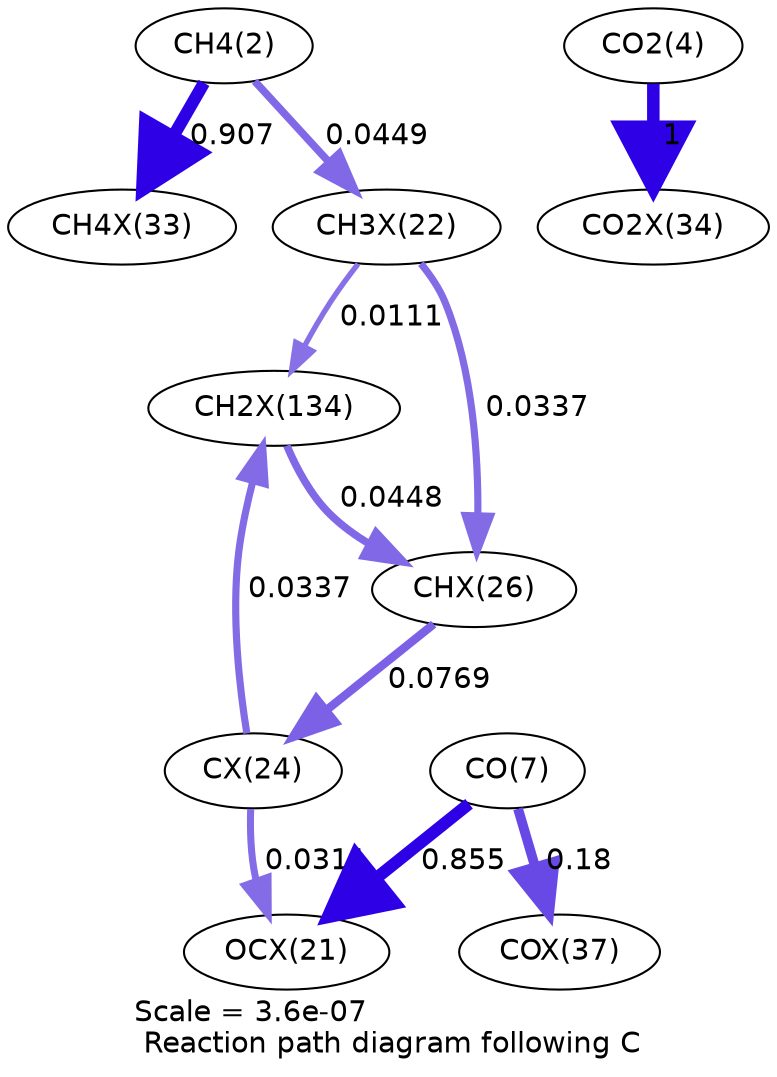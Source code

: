 digraph reaction_paths {
center=1;
s4 -> s31[fontname="Helvetica", penwidth=5.93, arrowsize=2.96, color="0.7, 1.41, 0.9"
, label=" 0.907"];
s4 -> s25[fontname="Helvetica", penwidth=3.66, arrowsize=1.83, color="0.7, 0.545, 0.9"
, label=" 0.0449"];
s25 -> s36[fontname="Helvetica", penwidth=2.6, arrowsize=1.3, color="0.7, 0.511, 0.9"
, label=" 0.0111"];
s25 -> s29[fontname="Helvetica", penwidth=3.44, arrowsize=1.72, color="0.7, 0.534, 0.9"
, label=" 0.0337"];
s36 -> s29[fontname="Helvetica", penwidth=3.66, arrowsize=1.83, color="0.7, 0.545, 0.9"
, label=" 0.0448"];
s27 -> s36[fontname="Helvetica", penwidth=3.44, arrowsize=1.72, color="0.7, 0.534, 0.9"
, label=" 0.0337"];
s29 -> s27[fontname="Helvetica", penwidth=4.06, arrowsize=2.03, color="0.7, 0.577, 0.9"
, label=" 0.0769"];
s9 -> s24[fontname="Helvetica", penwidth=5.88, arrowsize=2.94, color="0.7, 1.35, 0.9"
, label=" 0.855"];
s9 -> s35[fontname="Helvetica", penwidth=4.71, arrowsize=2.35, color="0.7, 0.68, 0.9"
, label=" 0.18"];
s27 -> s24[fontname="Helvetica", penwidth=3.38, arrowsize=1.69, color="0.7, 0.531, 0.9"
, label=" 0.0311"];
s6 -> s32[fontname="Helvetica", penwidth=6, arrowsize=3, color="0.7, 1.5, 0.9"
, label=" 1"];
s4 [ fontname="Helvetica", label="CH4(2)"];
s6 [ fontname="Helvetica", label="CO2(4)"];
s9 [ fontname="Helvetica", label="CO(7)"];
s24 [ fontname="Helvetica", label="OCX(21)"];
s25 [ fontname="Helvetica", label="CH3X(22)"];
s27 [ fontname="Helvetica", label="CX(24)"];
s29 [ fontname="Helvetica", label="CHX(26)"];
s31 [ fontname="Helvetica", label="CH4X(33)"];
s32 [ fontname="Helvetica", label="CO2X(34)"];
s35 [ fontname="Helvetica", label="COX(37)"];
s36 [ fontname="Helvetica", label="CH2X(134)"];
 label = "Scale = 3.6e-07\l Reaction path diagram following C";
 fontname = "Helvetica";
}
